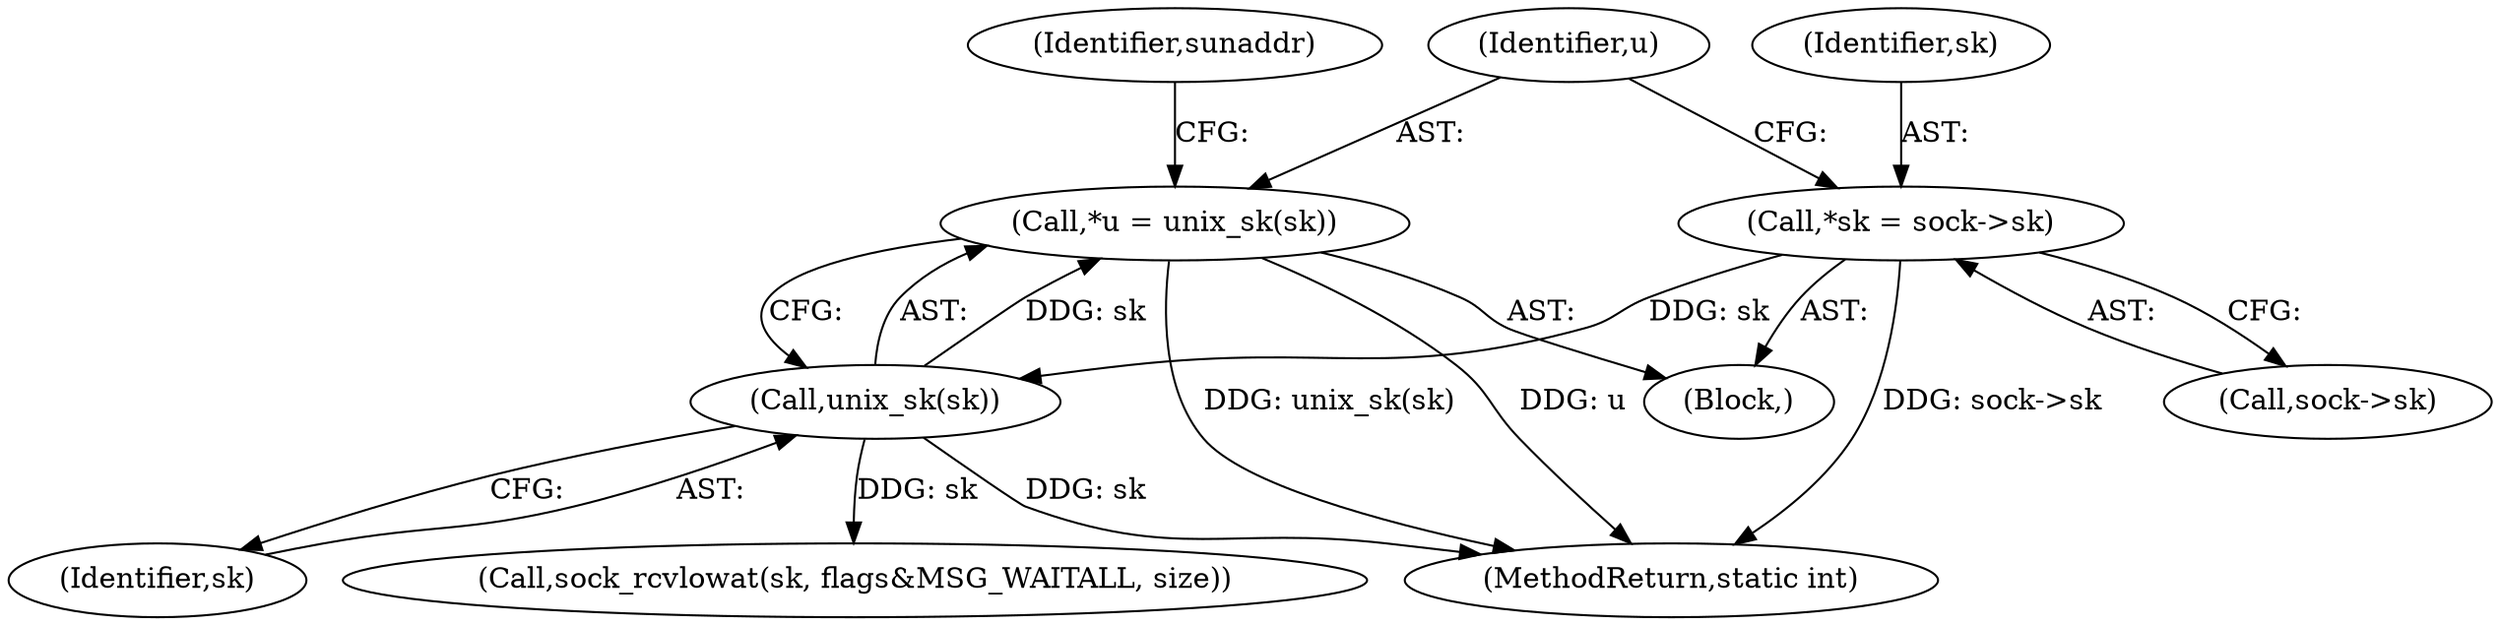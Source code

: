 digraph "0_linux_f3d3342602f8bcbf37d7c46641cb9bca7618eb1c_36@pointer" {
"1000127" [label="(Call,*u = unix_sk(sk))"];
"1000129" [label="(Call,unix_sk(sk))"];
"1000121" [label="(Call,*sk = sock->sk)"];
"1000127" [label="(Call,*u = unix_sk(sk))"];
"1000130" [label="(Identifier,sk)"];
"1000113" [label="(Block,)"];
"1000123" [label="(Call,sock->sk)"];
"1000122" [label="(Identifier,sk)"];
"1000174" [label="(Call,sock_rcvlowat(sk, flags&MSG_WAITALL, size))"];
"1000532" [label="(MethodReturn,static int)"];
"1000129" [label="(Call,unix_sk(sk))"];
"1000128" [label="(Identifier,u)"];
"1000133" [label="(Identifier,sunaddr)"];
"1000121" [label="(Call,*sk = sock->sk)"];
"1000127" -> "1000113"  [label="AST: "];
"1000127" -> "1000129"  [label="CFG: "];
"1000128" -> "1000127"  [label="AST: "];
"1000129" -> "1000127"  [label="AST: "];
"1000133" -> "1000127"  [label="CFG: "];
"1000127" -> "1000532"  [label="DDG: unix_sk(sk)"];
"1000127" -> "1000532"  [label="DDG: u"];
"1000129" -> "1000127"  [label="DDG: sk"];
"1000129" -> "1000130"  [label="CFG: "];
"1000130" -> "1000129"  [label="AST: "];
"1000129" -> "1000532"  [label="DDG: sk"];
"1000121" -> "1000129"  [label="DDG: sk"];
"1000129" -> "1000174"  [label="DDG: sk"];
"1000121" -> "1000113"  [label="AST: "];
"1000121" -> "1000123"  [label="CFG: "];
"1000122" -> "1000121"  [label="AST: "];
"1000123" -> "1000121"  [label="AST: "];
"1000128" -> "1000121"  [label="CFG: "];
"1000121" -> "1000532"  [label="DDG: sock->sk"];
}

